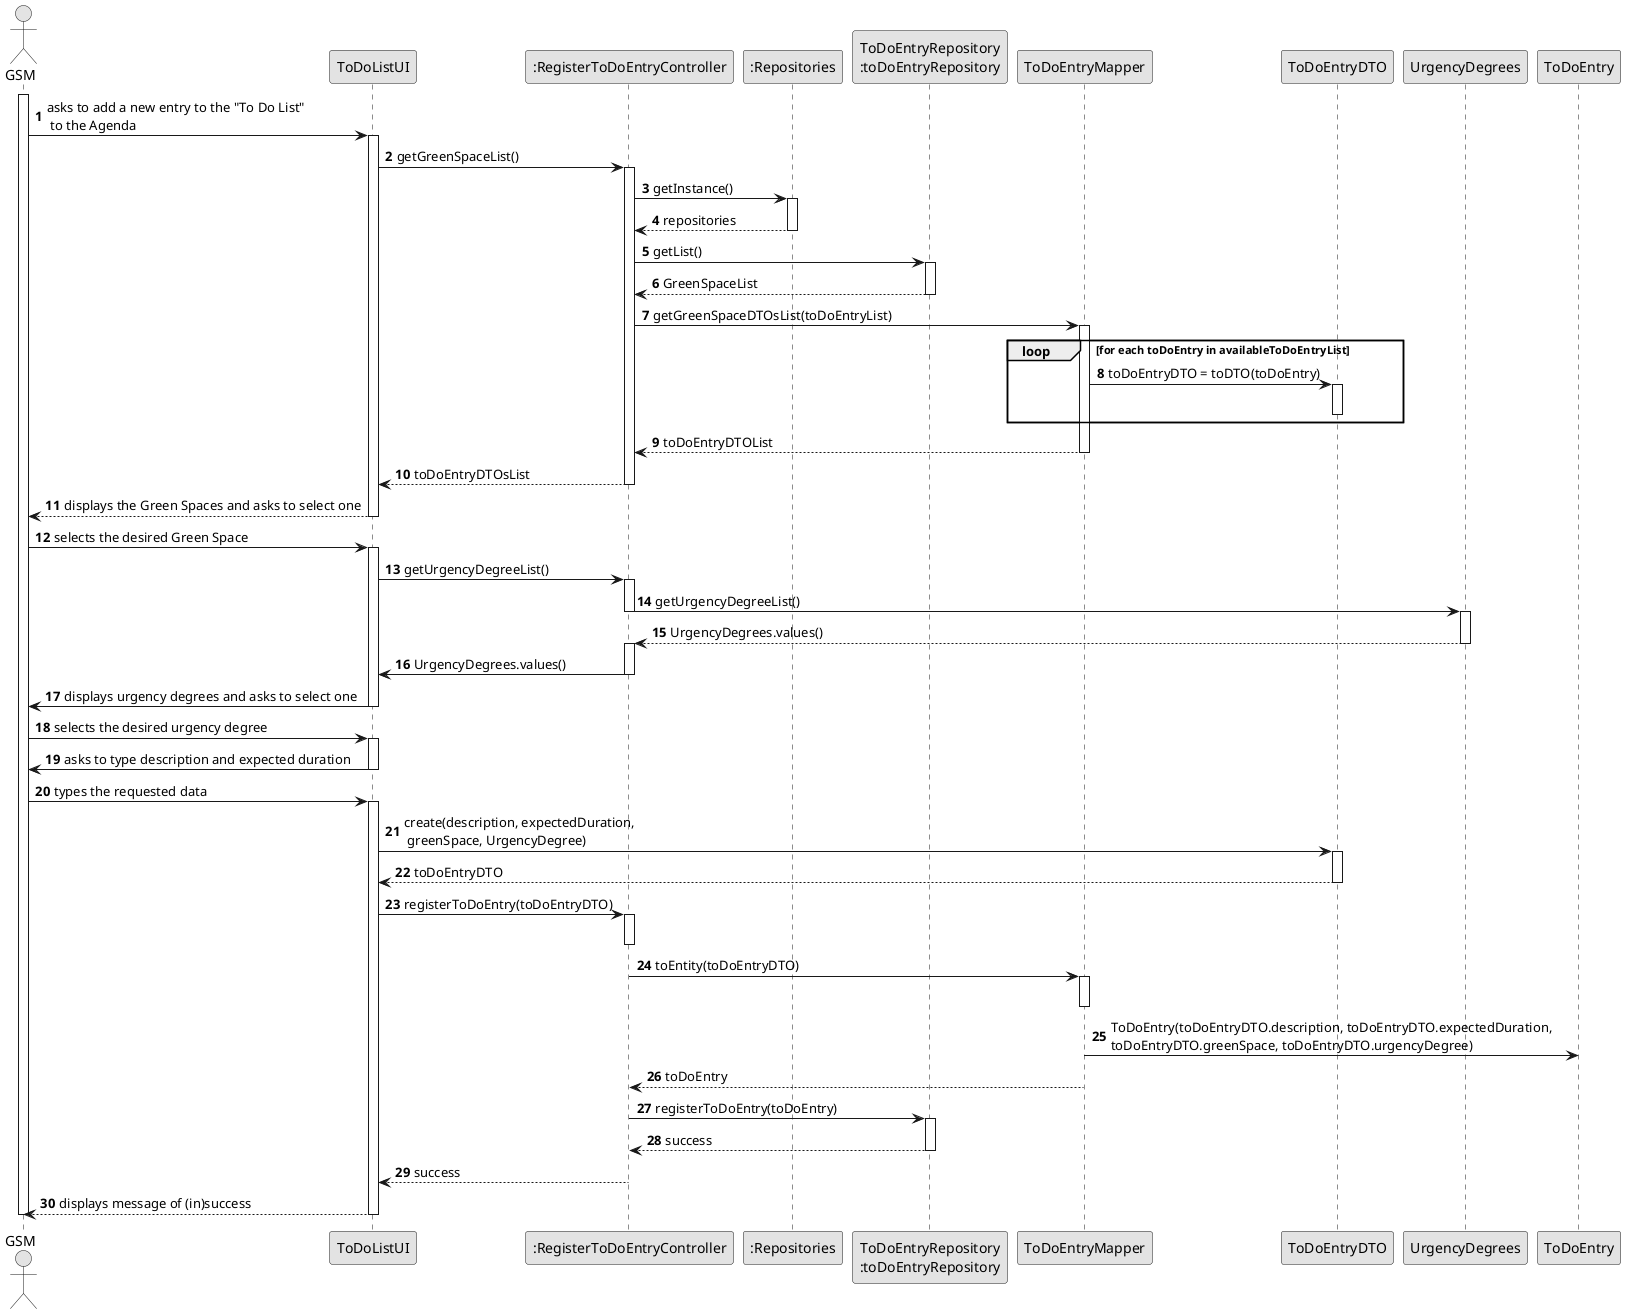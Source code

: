 @startuml
skinparam monochrome true
skinparam packageStyle rectangle
skinparam shadowing false

autonumber

actor "GSM" as Employee
participant "ToDoListUI" as UI
participant ":RegisterToDoEntryController" as CTRL
participant ":Repositories" as RepositorySingleton
participant "ToDoEntryRepository\n:toDoEntryRepository" as TaskRepo
participant "ToDoEntryMapper"
participant "ToDoEntryDTO"

activate Employee

    Employee -> UI : asks to add a new entry to the "To Do List"\n to the Agenda

    activate UI

        UI -> CTRL : getGreenSpaceList()
        activate CTRL

            CTRL -> RepositorySingleton : getInstance()
            activate RepositorySingleton

                RepositorySingleton --> CTRL: repositories
            deactivate RepositorySingleton

            CTRL -> TaskRepo : getList()
            activate TaskRepo

                TaskRepo --> CTRL : GreenSpaceList
            deactivate TaskRepo

            CTRL -> "ToDoEntryMapper" : getGreenSpaceDTOsList(toDoEntryList)
            activate "ToDoEntryMapper"

            loop for each toDoEntry in availableToDoEntryList
                ToDoEntryMapper -> ToDoEntryDTO: toDoEntryDTO = toDTO(toDoEntry)
                activate ToDoEntryDTO
                deactivate ToDoEntryDTO

            end

            ToDoEntryMapper --> CTRL: toDoEntryDTOList
            deactivate ToDoEntryMapper

            CTRL --> UI : toDoEntryDTOsList
        deactivate CTRL

        UI --> Employee : displays the Green Spaces and asks to select one
    deactivate UI

    Employee -> UI : selects the desired Green Space
    activate UI

    UI -> CTRL : getUrgencyDegreeList()
            activate CTRL

    CTRL -> UrgencyDegrees : getUrgencyDegreeList()
    deactivate CTRL
    activate UrgencyDegrees
    UrgencyDegrees --> CTRL : UrgencyDegrees.values()
deactivate UrgencyDegrees
activate CTRL
CTRL -> UI : UrgencyDegrees.values()
deactivate CTRL
        UI -> Employee : displays urgency degrees and asks to select one
    deactivate UI

    Employee -> UI : selects the desired urgency degree
    activate UI
    UI -> Employee: asks to type description and expected duration
    deactivate UI
    Employee -> UI : types the requested data
    activate UI

        UI -> "ToDoEntryDTO" : create(description, expectedDuration,\n greenSpace, UrgencyDegree)
        activate ToDoEntryDTO
        UI <-- "ToDoEntryDTO" : toDoEntryDTO
deactivate "ToDoEntryDTO"
        UI -> CTRL : registerToDoEntry(toDoEntryDTO)
        activate CTRL
        deactivate


            CTRL -> "ToDoEntryMapper" : toEntity(toDoEntryDTO)
            activate "ToDoEntryMapper"
            deactivate

                "ToDoEntryMapper" -> ToDoEntry : ToDoEntry(toDoEntryDTO.description, toDoEntryDTO.expectedDuration, \ntoDoEntryDTO.greenSpace, toDoEntryDTO.urgencyDegree)
                "ToDoEntryMapper" --> CTRL : toDoEntry
            deactivate "ToDoEntryMapper"

            CTRL -> TaskRepo : registerToDoEntry(toDoEntry)
            activate TaskRepo

                TaskRepo --> CTRL : success
            deactivate TaskRepo

            CTRL --> UI : success
        deactivate CTRL

        UI --> Employee : displays message of (in)success
    deactivate UI

deactivate Employee

@enduml
